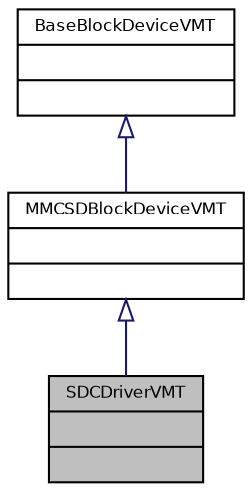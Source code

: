 digraph "SDCDriverVMT"
{
  bgcolor="transparent";
  edge [fontname="Helvetica",fontsize="8",labelfontname="Helvetica",labelfontsize="8"];
  node [fontname="Helvetica",fontsize="8",shape=record];
  Node3 [label="{SDCDriverVMT\n||}",height=0.2,width=0.4,color="black", fillcolor="grey75", style="filled", fontcolor="black"];
  Node4 -> Node3 [dir="back",color="midnightblue",fontsize="8",style="solid",arrowtail="onormal",fontname="Helvetica"];
  Node4 [label="{MMCSDBlockDeviceVMT\n||}",height=0.2,width=0.4,color="black",URL="$struct_m_m_c_s_d_block_device_v_m_t.html",tooltip="MMCSDBlockDevice virtual methods table. "];
  Node5 -> Node4 [dir="back",color="midnightblue",fontsize="8",style="solid",arrowtail="onormal",fontname="Helvetica"];
  Node5 [label="{BaseBlockDeviceVMT\n||}",height=0.2,width=0.4,color="black",URL="$struct_base_block_device_v_m_t.html",tooltip="BaseBlockDevice virtual methods table. "];
}
